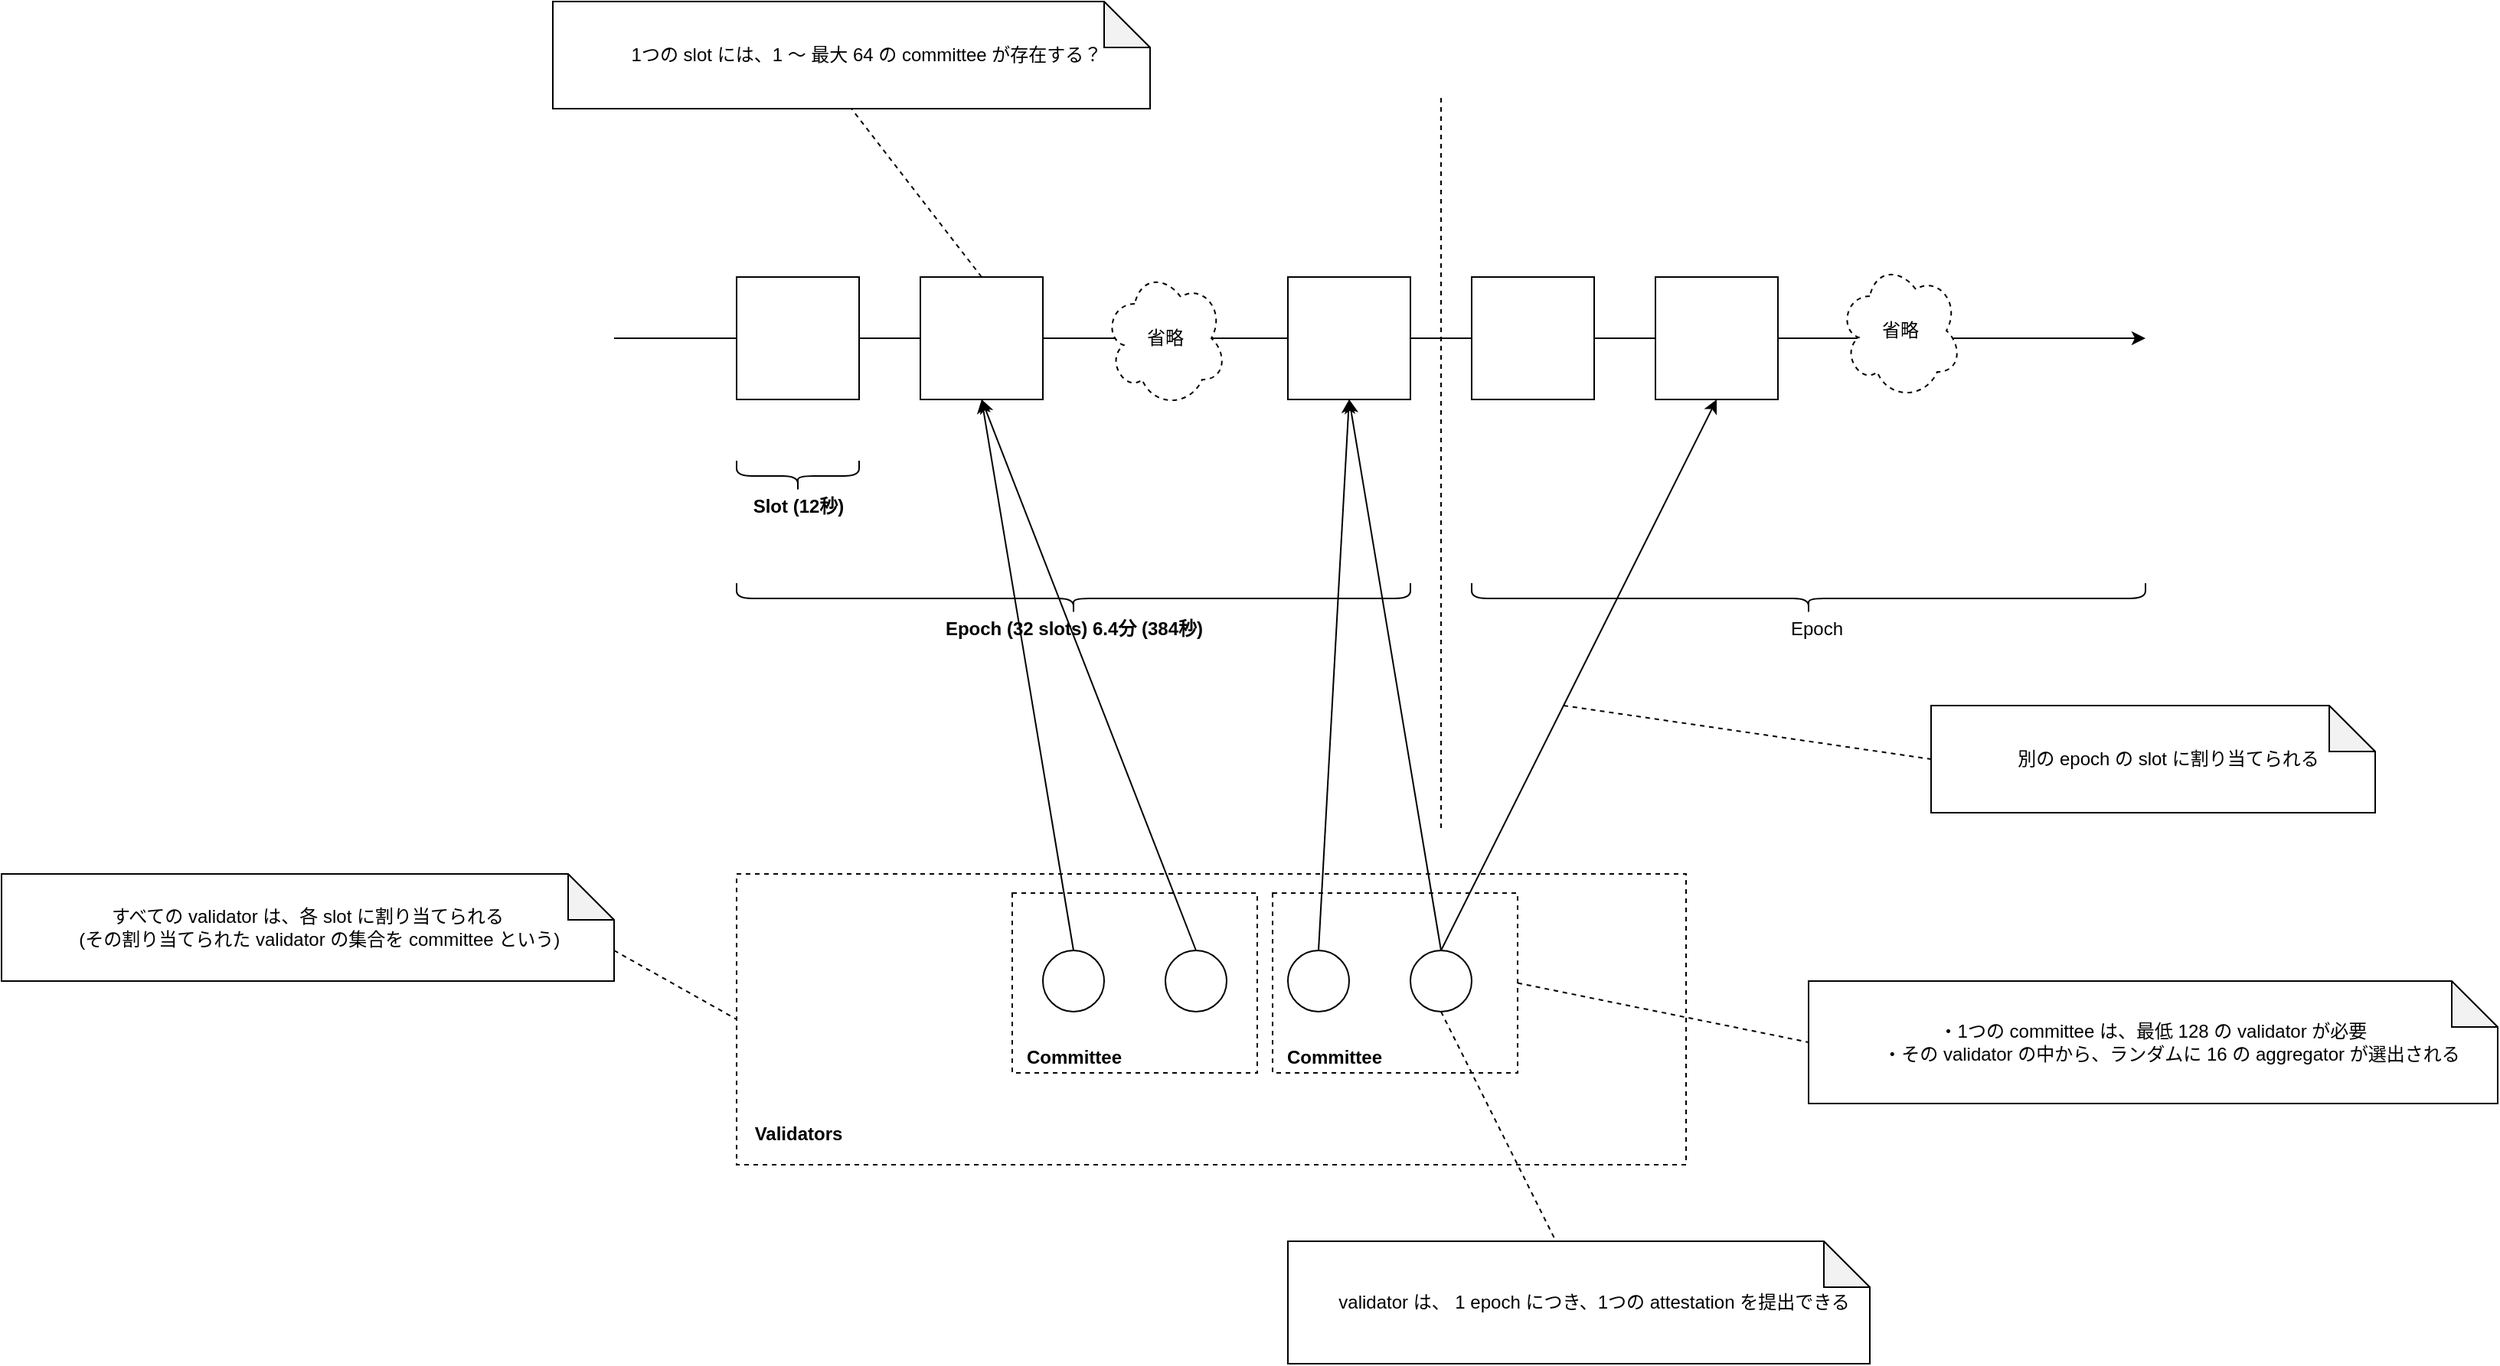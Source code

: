 <mxfile>
    <diagram id="ExdccTZqctQwAvQB16s_" name="Page-1">
        <mxGraphModel dx="2058" dy="1277" grid="1" gridSize="10" guides="1" tooltips="1" connect="1" arrows="1" fold="1" page="0" pageScale="1" pageWidth="827" pageHeight="1169" math="0" shadow="0">
            <root>
                <mxCell id="0"/>
                <mxCell id="1" parent="0"/>
                <mxCell id="77" value="" style="rounded=0;whiteSpace=wrap;html=1;dashed=1;" vertex="1" parent="1">
                    <mxGeometry x="-320" y="390" width="620" height="190" as="geometry"/>
                </mxCell>
                <mxCell id="83" value="" style="rounded=0;whiteSpace=wrap;html=1;dashed=1;" vertex="1" parent="1">
                    <mxGeometry x="30" y="402.5" width="160" height="117.5" as="geometry"/>
                </mxCell>
                <mxCell id="81" value="" style="rounded=0;whiteSpace=wrap;html=1;dashed=1;" vertex="1" parent="1">
                    <mxGeometry x="-140" y="402.5" width="160" height="117.5" as="geometry"/>
                </mxCell>
                <mxCell id="62" value="" style="endArrow=none;html=1;" edge="1" parent="1">
                    <mxGeometry width="50" height="50" relative="1" as="geometry">
                        <mxPoint x="-400" y="40" as="sourcePoint"/>
                        <mxPoint y="40" as="targetPoint"/>
                    </mxGeometry>
                </mxCell>
                <mxCell id="53" value="" style="endArrow=none;html=1;startArrow=none;" edge="1" parent="1" target="52">
                    <mxGeometry width="50" height="50" relative="1" as="geometry">
                        <mxPoint y="40" as="sourcePoint"/>
                        <mxPoint x="600" y="40" as="targetPoint"/>
                    </mxGeometry>
                </mxCell>
                <mxCell id="50" value="" style="endArrow=classic;html=1;startArrow=none;" edge="1" parent="1" source="86">
                    <mxGeometry width="50" height="50" relative="1" as="geometry">
                        <mxPoint x="-400" y="40" as="sourcePoint"/>
                        <mxPoint x="600" y="40" as="targetPoint"/>
                    </mxGeometry>
                </mxCell>
                <mxCell id="46" value="" style="rounded=0;whiteSpace=wrap;html=1;" vertex="1" parent="1">
                    <mxGeometry x="-320" width="80" height="80" as="geometry"/>
                </mxCell>
                <mxCell id="47" value="" style="rounded=0;whiteSpace=wrap;html=1;" vertex="1" parent="1">
                    <mxGeometry x="-200" width="80" height="80" as="geometry"/>
                </mxCell>
                <mxCell id="52" value="" style="rounded=0;whiteSpace=wrap;html=1;" vertex="1" parent="1">
                    <mxGeometry x="40" width="80" height="80" as="geometry"/>
                </mxCell>
                <mxCell id="54" value="" style="rounded=0;whiteSpace=wrap;html=1;" vertex="1" parent="1">
                    <mxGeometry x="160" width="80" height="80" as="geometry"/>
                </mxCell>
                <mxCell id="55" value="" style="endArrow=none;html=1;startArrow=none;" edge="1" parent="1" source="52" target="54">
                    <mxGeometry width="50" height="50" relative="1" as="geometry">
                        <mxPoint x="120" y="40" as="sourcePoint"/>
                        <mxPoint x="600" y="40" as="targetPoint"/>
                    </mxGeometry>
                </mxCell>
                <mxCell id="56" value="" style="shape=curlyBracket;whiteSpace=wrap;html=1;rounded=1;rotation=-90;size=0.5;" vertex="1" parent="1">
                    <mxGeometry x="-290" y="90" width="20" height="80" as="geometry"/>
                </mxCell>
                <mxCell id="58" value="Slot (12秒)" style="text;html=1;align=center;verticalAlign=middle;resizable=0;points=[];autosize=1;strokeColor=none;fillColor=none;fontStyle=1" vertex="1" parent="1">
                    <mxGeometry x="-320" y="140" width="80" height="20" as="geometry"/>
                </mxCell>
                <mxCell id="60" value="" style="shape=curlyBracket;whiteSpace=wrap;html=1;rounded=1;rotation=-90;size=0.5;" vertex="1" parent="1">
                    <mxGeometry x="-110" y="-10" width="20" height="440" as="geometry"/>
                </mxCell>
                <mxCell id="63" value="省略" style="ellipse;shape=cloud;whiteSpace=wrap;html=1;dashed=1;" vertex="1" parent="1">
                    <mxGeometry x="-80" y="-5" width="80" height="90" as="geometry"/>
                </mxCell>
                <mxCell id="64" value="Epoch (32 slots) 6.4分 (384秒)" style="text;html=1;align=center;verticalAlign=middle;resizable=0;points=[];autosize=1;strokeColor=none;fillColor=none;fontStyle=1" vertex="1" parent="1">
                    <mxGeometry x="-190" y="220" width="180" height="20" as="geometry"/>
                </mxCell>
                <mxCell id="65" value="" style="endArrow=none;dashed=1;html=1;" edge="1" parent="1">
                    <mxGeometry width="50" height="50" relative="1" as="geometry">
                        <mxPoint x="140" y="360" as="sourcePoint"/>
                        <mxPoint x="140" y="-120" as="targetPoint"/>
                    </mxGeometry>
                </mxCell>
                <mxCell id="66" value="" style="shape=curlyBracket;whiteSpace=wrap;html=1;rounded=1;rotation=-90;size=0.5;" vertex="1" parent="1">
                    <mxGeometry x="370" y="-10" width="20" height="440" as="geometry"/>
                </mxCell>
                <mxCell id="67" value="Epoch" style="text;html=1;align=center;verticalAlign=middle;resizable=0;points=[];autosize=1;strokeColor=none;fillColor=none;" vertex="1" parent="1">
                    <mxGeometry x="360" y="220" width="50" height="20" as="geometry"/>
                </mxCell>
                <mxCell id="69" value="" style="ellipse;whiteSpace=wrap;html=1;aspect=fixed;" vertex="1" parent="1">
                    <mxGeometry x="-40" y="440" width="40" height="40" as="geometry"/>
                </mxCell>
                <mxCell id="71" value="すべての validator は、各 slot に割り当てられる&lt;br&gt;　 (その割り当てられた validator の集合を committee という)&lt;br&gt;" style="shape=note;whiteSpace=wrap;html=1;backgroundOutline=1;darkOpacity=0.05;align=center;spacingLeft=0;" vertex="1" parent="1">
                    <mxGeometry x="-800" y="390" width="400" height="70" as="geometry"/>
                </mxCell>
                <mxCell id="72" value="" style="ellipse;whiteSpace=wrap;html=1;aspect=fixed;" vertex="1" parent="1">
                    <mxGeometry x="40" y="440" width="40" height="40" as="geometry"/>
                </mxCell>
                <mxCell id="73" value="" style="ellipse;whiteSpace=wrap;html=1;aspect=fixed;" vertex="1" parent="1">
                    <mxGeometry x="120" y="440" width="40" height="40" as="geometry"/>
                </mxCell>
                <mxCell id="74" value="" style="ellipse;whiteSpace=wrap;html=1;aspect=fixed;" vertex="1" parent="1">
                    <mxGeometry x="-120" y="440" width="40" height="40" as="geometry"/>
                </mxCell>
                <mxCell id="75" value="" style="endArrow=classic;html=1;exitX=0.5;exitY=0;exitDx=0;exitDy=0;entryX=0.5;entryY=1;entryDx=0;entryDy=0;" edge="1" parent="1" source="74" target="47">
                    <mxGeometry width="50" height="50" relative="1" as="geometry">
                        <mxPoint x="-70" y="390" as="sourcePoint"/>
                        <mxPoint x="-20" y="340" as="targetPoint"/>
                    </mxGeometry>
                </mxCell>
                <mxCell id="76" value="" style="endArrow=classic;html=1;exitX=0.5;exitY=0;exitDx=0;exitDy=0;entryX=0.5;entryY=1;entryDx=0;entryDy=0;" edge="1" parent="1" source="69" target="47">
                    <mxGeometry width="50" height="50" relative="1" as="geometry">
                        <mxPoint x="-90" y="450" as="sourcePoint"/>
                        <mxPoint x="80" y="80" as="targetPoint"/>
                    </mxGeometry>
                </mxCell>
                <mxCell id="78" value="" style="endArrow=classic;html=1;exitX=0.5;exitY=0;exitDx=0;exitDy=0;entryX=0.5;entryY=1;entryDx=0;entryDy=0;" edge="1" parent="1" source="72" target="52">
                    <mxGeometry width="50" height="50" relative="1" as="geometry">
                        <mxPoint x="-10" y="450" as="sourcePoint"/>
                        <mxPoint x="-150" y="90" as="targetPoint"/>
                    </mxGeometry>
                </mxCell>
                <mxCell id="79" value="" style="endArrow=classic;html=1;exitX=0.5;exitY=0;exitDx=0;exitDy=0;" edge="1" parent="1" source="73">
                    <mxGeometry width="50" height="50" relative="1" as="geometry">
                        <mxPoint x="70" y="450" as="sourcePoint"/>
                        <mxPoint x="80" y="80" as="targetPoint"/>
                    </mxGeometry>
                </mxCell>
                <mxCell id="80" value="Validators" style="text;html=1;align=center;verticalAlign=middle;resizable=0;points=[];autosize=1;strokeColor=none;fillColor=none;fontStyle=1" vertex="1" parent="1">
                    <mxGeometry x="-315" y="550" width="70" height="20" as="geometry"/>
                </mxCell>
                <mxCell id="82" value="Committee" style="text;html=1;align=center;verticalAlign=middle;resizable=0;points=[];autosize=1;strokeColor=none;fillColor=none;fontStyle=1" vertex="1" parent="1">
                    <mxGeometry x="-140" y="500" width="80" height="20" as="geometry"/>
                </mxCell>
                <mxCell id="84" value="Committee" style="text;html=1;align=center;verticalAlign=middle;resizable=0;points=[];autosize=1;strokeColor=none;fillColor=none;fontStyle=1" vertex="1" parent="1">
                    <mxGeometry x="30" y="500" width="80" height="20" as="geometry"/>
                </mxCell>
                <mxCell id="86" value="" style="rounded=0;whiteSpace=wrap;html=1;" vertex="1" parent="1">
                    <mxGeometry x="280" width="80" height="80" as="geometry"/>
                </mxCell>
                <mxCell id="87" value="" style="endArrow=none;html=1;startArrow=none;" edge="1" parent="1" source="54" target="86">
                    <mxGeometry width="50" height="50" relative="1" as="geometry">
                        <mxPoint x="240" y="40" as="sourcePoint"/>
                        <mxPoint x="600" y="40" as="targetPoint"/>
                    </mxGeometry>
                </mxCell>
                <mxCell id="88" value="省略" style="ellipse;shape=cloud;whiteSpace=wrap;html=1;dashed=1;" vertex="1" parent="1">
                    <mxGeometry x="400" y="-10" width="80" height="90" as="geometry"/>
                </mxCell>
                <mxCell id="89" value="" style="endArrow=classic;html=1;exitX=0.5;exitY=0;exitDx=0;exitDy=0;entryX=0.5;entryY=1;entryDx=0;entryDy=0;" edge="1" parent="1" source="73" target="86">
                    <mxGeometry width="50" height="50" relative="1" as="geometry">
                        <mxPoint x="150" y="450" as="sourcePoint"/>
                        <mxPoint x="90" y="90" as="targetPoint"/>
                    </mxGeometry>
                </mxCell>
                <mxCell id="90" value="別の epoch の slot に割り当てられる" style="shape=note;whiteSpace=wrap;html=1;backgroundOutline=1;darkOpacity=0.05;align=center;spacingLeft=20;" vertex="1" parent="1">
                    <mxGeometry x="460" y="280" width="290" height="70" as="geometry"/>
                </mxCell>
                <mxCell id="91" value="" style="endArrow=none;dashed=1;html=1;entryX=0;entryY=0.5;entryDx=0;entryDy=0;entryPerimeter=0;" edge="1" parent="1" target="90">
                    <mxGeometry width="50" height="50" relative="1" as="geometry">
                        <mxPoint x="220" y="280" as="sourcePoint"/>
                        <mxPoint x="430" y="290" as="targetPoint"/>
                    </mxGeometry>
                </mxCell>
                <mxCell id="92" value="&lt;span style=&quot;text-align: left&quot;&gt;・1つの committee は、最低 128 の validator が必要&lt;/span&gt;&lt;br style=&quot;text-align: left&quot;&gt;&lt;span style=&quot;text-align: left&quot;&gt;　　・その validator の中から、ランダムに 16 の aggregator が選出される&lt;/span&gt;" style="shape=note;whiteSpace=wrap;html=1;backgroundOutline=1;darkOpacity=0.05;align=center;spacingLeft=0;" vertex="1" parent="1">
                    <mxGeometry x="380" y="460" width="450" height="80" as="geometry"/>
                </mxCell>
                <mxCell id="93" value="" style="endArrow=none;dashed=1;html=1;entryX=0;entryY=0.5;entryDx=0;entryDy=0;entryPerimeter=0;exitX=1;exitY=0.5;exitDx=0;exitDy=0;" edge="1" parent="1" source="83" target="92">
                    <mxGeometry width="50" height="50" relative="1" as="geometry">
                        <mxPoint x="230" y="290" as="sourcePoint"/>
                        <mxPoint x="470" y="325" as="targetPoint"/>
                    </mxGeometry>
                </mxCell>
                <mxCell id="94" value="" style="endArrow=none;dashed=1;html=1;exitX=0.5;exitY=1;exitDx=0;exitDy=0;entryX=0;entryY=0;entryDx=175;entryDy=0;entryPerimeter=0;" edge="1" parent="1" source="73" target="95">
                    <mxGeometry width="50" height="50" relative="1" as="geometry">
                        <mxPoint x="200" y="471.25" as="sourcePoint"/>
                        <mxPoint x="150" y="640" as="targetPoint"/>
                    </mxGeometry>
                </mxCell>
                <mxCell id="95" value="&lt;span style=&quot;text-align: left&quot;&gt;validator は、 1 epoch につき、1つの attestation を提出できる&lt;/span&gt;" style="shape=note;whiteSpace=wrap;html=1;backgroundOutline=1;darkOpacity=0.05;align=center;spacingLeft=20;" vertex="1" parent="1">
                    <mxGeometry x="40" y="630" width="380" height="80" as="geometry"/>
                </mxCell>
                <mxCell id="96" value="&lt;span style=&quot;text-align: left&quot;&gt;1つの slot には、1 〜 最大 64 の committee が存在する？&lt;/span&gt;" style="shape=note;whiteSpace=wrap;html=1;backgroundOutline=1;darkOpacity=0.05;align=center;spacingLeft=20;" vertex="1" parent="1">
                    <mxGeometry x="-440" y="-180" width="390" height="70" as="geometry"/>
                </mxCell>
                <mxCell id="97" value="" style="endArrow=none;dashed=1;html=1;entryX=0.5;entryY=1;entryDx=0;entryDy=0;entryPerimeter=0;exitX=0.5;exitY=0;exitDx=0;exitDy=0;" edge="1" parent="1" source="47" target="96">
                    <mxGeometry width="50" height="50" relative="1" as="geometry">
                        <mxPoint x="230" y="290" as="sourcePoint"/>
                        <mxPoint x="470" y="325" as="targetPoint"/>
                    </mxGeometry>
                </mxCell>
                <mxCell id="98" value="" style="endArrow=none;dashed=1;html=1;exitX=0;exitY=0;exitDx=400;exitDy=50;entryX=0;entryY=0.5;entryDx=0;entryDy=0;exitPerimeter=0;" edge="1" parent="1" source="71" target="77">
                    <mxGeometry width="50" height="50" relative="1" as="geometry">
                        <mxPoint x="150" y="490" as="sourcePoint"/>
                        <mxPoint x="225" y="640" as="targetPoint"/>
                    </mxGeometry>
                </mxCell>
            </root>
        </mxGraphModel>
    </diagram>
</mxfile>